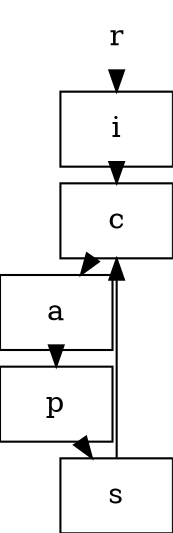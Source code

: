
digraph pr01_01_a {
   nodesep=0.01
   ranksep=0.01
   pad=0
   r [shape=none, texlbl="\parbox{2.4cm}{\center reference signal (idea of best state)}"];
   node [shape=box,margin=0.1];
   i [texlbl="\parbox{2.0cm}{\center input filter (imagination)}"];
   c [texlbl="\parbox{3.5cm}{\center comparator and controller (mind)}"];
   a [texlbl="\parbox{1.9cm}{\center actuator (hands on wheel)}"];
   p [texlbl="\parbox{1.9cm}{\center process (automobile on road)}"];
   s [texlbl="\parbox{1.6cm}{\center sensor (eyes)}"];
   r -> i;
   i -> c [texlbl="\parbox{1.9cm}{\flushleft neural signal of ideal image}"];
   c -> a [texlbl="\parbox{1.6cm}{\flushleft motor-nerve signal}"];
   a -> p [texlbl="\parbox{1.7cm}{\flushleft angle of front wheels}"];
   p -> s [texlbl="\parbox{1.9cm}{\flushleft automobile's state on road}"];
   s -> c [texlbl="\parbox{1.7cm}{\flushleft neural signal of image}",weight=5];
}

